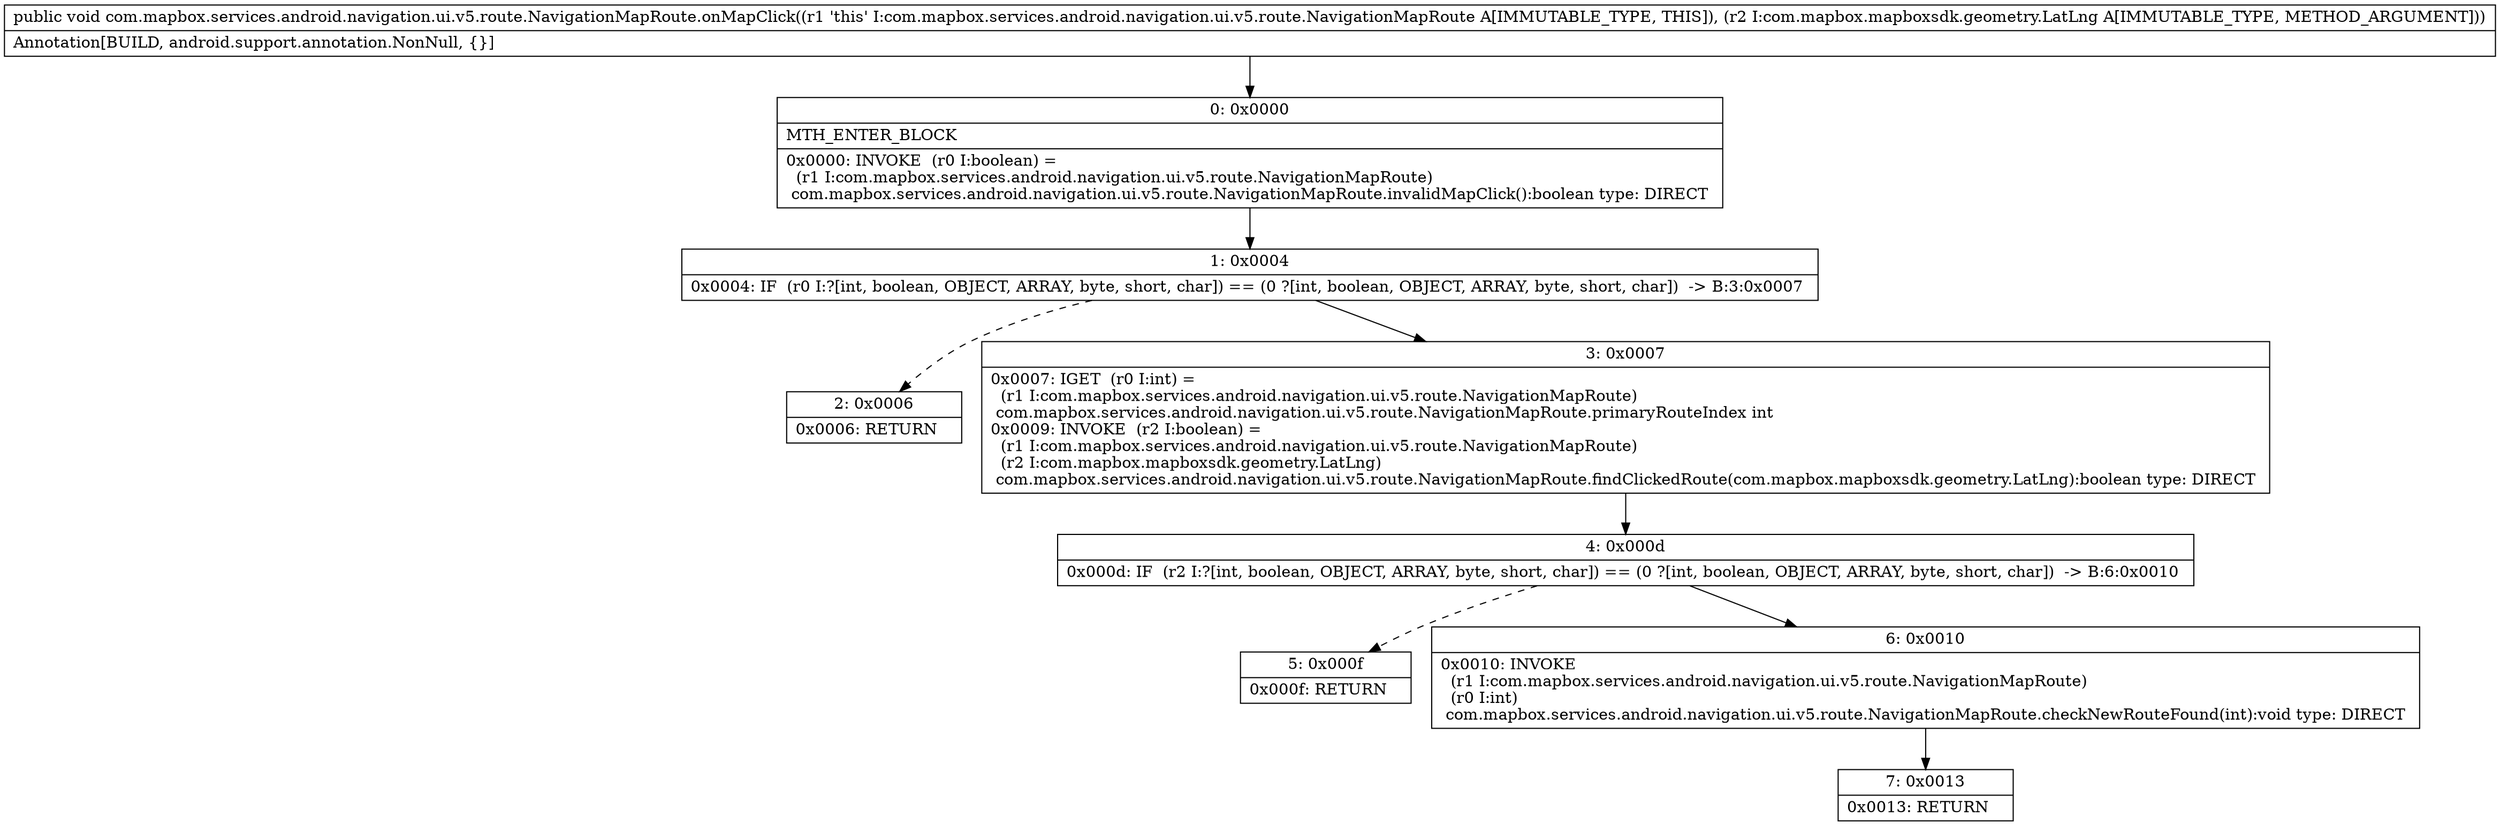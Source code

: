 digraph "CFG forcom.mapbox.services.android.navigation.ui.v5.route.NavigationMapRoute.onMapClick(Lcom\/mapbox\/mapboxsdk\/geometry\/LatLng;)V" {
Node_0 [shape=record,label="{0\:\ 0x0000|MTH_ENTER_BLOCK\l|0x0000: INVOKE  (r0 I:boolean) = \l  (r1 I:com.mapbox.services.android.navigation.ui.v5.route.NavigationMapRoute)\l com.mapbox.services.android.navigation.ui.v5.route.NavigationMapRoute.invalidMapClick():boolean type: DIRECT \l}"];
Node_1 [shape=record,label="{1\:\ 0x0004|0x0004: IF  (r0 I:?[int, boolean, OBJECT, ARRAY, byte, short, char]) == (0 ?[int, boolean, OBJECT, ARRAY, byte, short, char])  \-\> B:3:0x0007 \l}"];
Node_2 [shape=record,label="{2\:\ 0x0006|0x0006: RETURN   \l}"];
Node_3 [shape=record,label="{3\:\ 0x0007|0x0007: IGET  (r0 I:int) = \l  (r1 I:com.mapbox.services.android.navigation.ui.v5.route.NavigationMapRoute)\l com.mapbox.services.android.navigation.ui.v5.route.NavigationMapRoute.primaryRouteIndex int \l0x0009: INVOKE  (r2 I:boolean) = \l  (r1 I:com.mapbox.services.android.navigation.ui.v5.route.NavigationMapRoute)\l  (r2 I:com.mapbox.mapboxsdk.geometry.LatLng)\l com.mapbox.services.android.navigation.ui.v5.route.NavigationMapRoute.findClickedRoute(com.mapbox.mapboxsdk.geometry.LatLng):boolean type: DIRECT \l}"];
Node_4 [shape=record,label="{4\:\ 0x000d|0x000d: IF  (r2 I:?[int, boolean, OBJECT, ARRAY, byte, short, char]) == (0 ?[int, boolean, OBJECT, ARRAY, byte, short, char])  \-\> B:6:0x0010 \l}"];
Node_5 [shape=record,label="{5\:\ 0x000f|0x000f: RETURN   \l}"];
Node_6 [shape=record,label="{6\:\ 0x0010|0x0010: INVOKE  \l  (r1 I:com.mapbox.services.android.navigation.ui.v5.route.NavigationMapRoute)\l  (r0 I:int)\l com.mapbox.services.android.navigation.ui.v5.route.NavigationMapRoute.checkNewRouteFound(int):void type: DIRECT \l}"];
Node_7 [shape=record,label="{7\:\ 0x0013|0x0013: RETURN   \l}"];
MethodNode[shape=record,label="{public void com.mapbox.services.android.navigation.ui.v5.route.NavigationMapRoute.onMapClick((r1 'this' I:com.mapbox.services.android.navigation.ui.v5.route.NavigationMapRoute A[IMMUTABLE_TYPE, THIS]), (r2 I:com.mapbox.mapboxsdk.geometry.LatLng A[IMMUTABLE_TYPE, METHOD_ARGUMENT]))  | Annotation[BUILD, android.support.annotation.NonNull, \{\}]\l}"];
MethodNode -> Node_0;
Node_0 -> Node_1;
Node_1 -> Node_2[style=dashed];
Node_1 -> Node_3;
Node_3 -> Node_4;
Node_4 -> Node_5[style=dashed];
Node_4 -> Node_6;
Node_6 -> Node_7;
}

